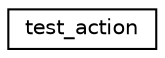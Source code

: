 digraph "Graphical Class Hierarchy"
{
  edge [fontname="Helvetica",fontsize="10",labelfontname="Helvetica",labelfontsize="10"];
  node [fontname="Helvetica",fontsize="10",shape=record];
  rankdir="LR";
  Node0 [label="test_action",height=0.2,width=0.4,color="black", fillcolor="white", style="filled",URL="$structtest__action.html"];
}
